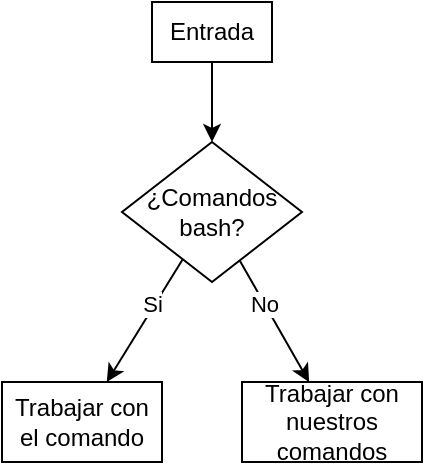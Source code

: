<mxfile>
    <diagram id="4xbL1m5sOfe6V2TDRFgs" name="Flujo de trabajo">
        <mxGraphModel dx="1540" dy="593" grid="1" gridSize="10" guides="1" tooltips="1" connect="1" arrows="1" fold="1" page="1" pageScale="1" pageWidth="850" pageHeight="1100" math="0" shadow="0">
            <root>
                <mxCell id="0"/>
                <mxCell id="1" parent="0"/>
                <mxCell id="6" value="" style="edgeStyle=none;html=1;" edge="1" parent="1" source="2" target="5">
                    <mxGeometry relative="1" as="geometry"/>
                </mxCell>
                <mxCell id="2" value="Entrada" style="rounded=0;whiteSpace=wrap;html=1;" vertex="1" parent="1">
                    <mxGeometry x="355" y="90" width="60" height="30" as="geometry"/>
                </mxCell>
                <mxCell id="8" value="" style="edgeStyle=none;html=1;" edge="1" parent="1" source="5" target="7">
                    <mxGeometry relative="1" as="geometry"/>
                </mxCell>
                <mxCell id="10" value="Si" style="edgeLabel;html=1;align=center;verticalAlign=middle;resizable=0;points=[];" vertex="1" connectable="0" parent="8">
                    <mxGeometry x="-0.486" relative="1" as="geometry">
                        <mxPoint x="-6" y="6" as="offset"/>
                    </mxGeometry>
                </mxCell>
                <mxCell id="11" style="edgeStyle=none;html=1;" edge="1" parent="1" source="5" target="13">
                    <mxGeometry relative="1" as="geometry">
                        <mxPoint x="470" y="270.0" as="targetPoint"/>
                    </mxGeometry>
                </mxCell>
                <mxCell id="12" value="No" style="edgeLabel;html=1;align=center;verticalAlign=middle;resizable=0;points=[];" vertex="1" connectable="0" parent="11">
                    <mxGeometry x="-0.298" relative="1" as="geometry">
                        <mxPoint as="offset"/>
                    </mxGeometry>
                </mxCell>
                <mxCell id="5" value="¿Comandos bash?" style="rhombus;whiteSpace=wrap;html=1;rounded=0;" vertex="1" parent="1">
                    <mxGeometry x="340" y="160" width="90" height="70" as="geometry"/>
                </mxCell>
                <mxCell id="7" value="Trabajar con el comando" style="whiteSpace=wrap;html=1;rounded=0;" vertex="1" parent="1">
                    <mxGeometry x="280" y="280" width="80" height="40" as="geometry"/>
                </mxCell>
                <mxCell id="13" value="Trabajar con nuestros comandos" style="rounded=0;whiteSpace=wrap;html=1;" vertex="1" parent="1">
                    <mxGeometry x="400" y="280" width="90" height="40" as="geometry"/>
                </mxCell>
            </root>
        </mxGraphModel>
    </diagram>
</mxfile>